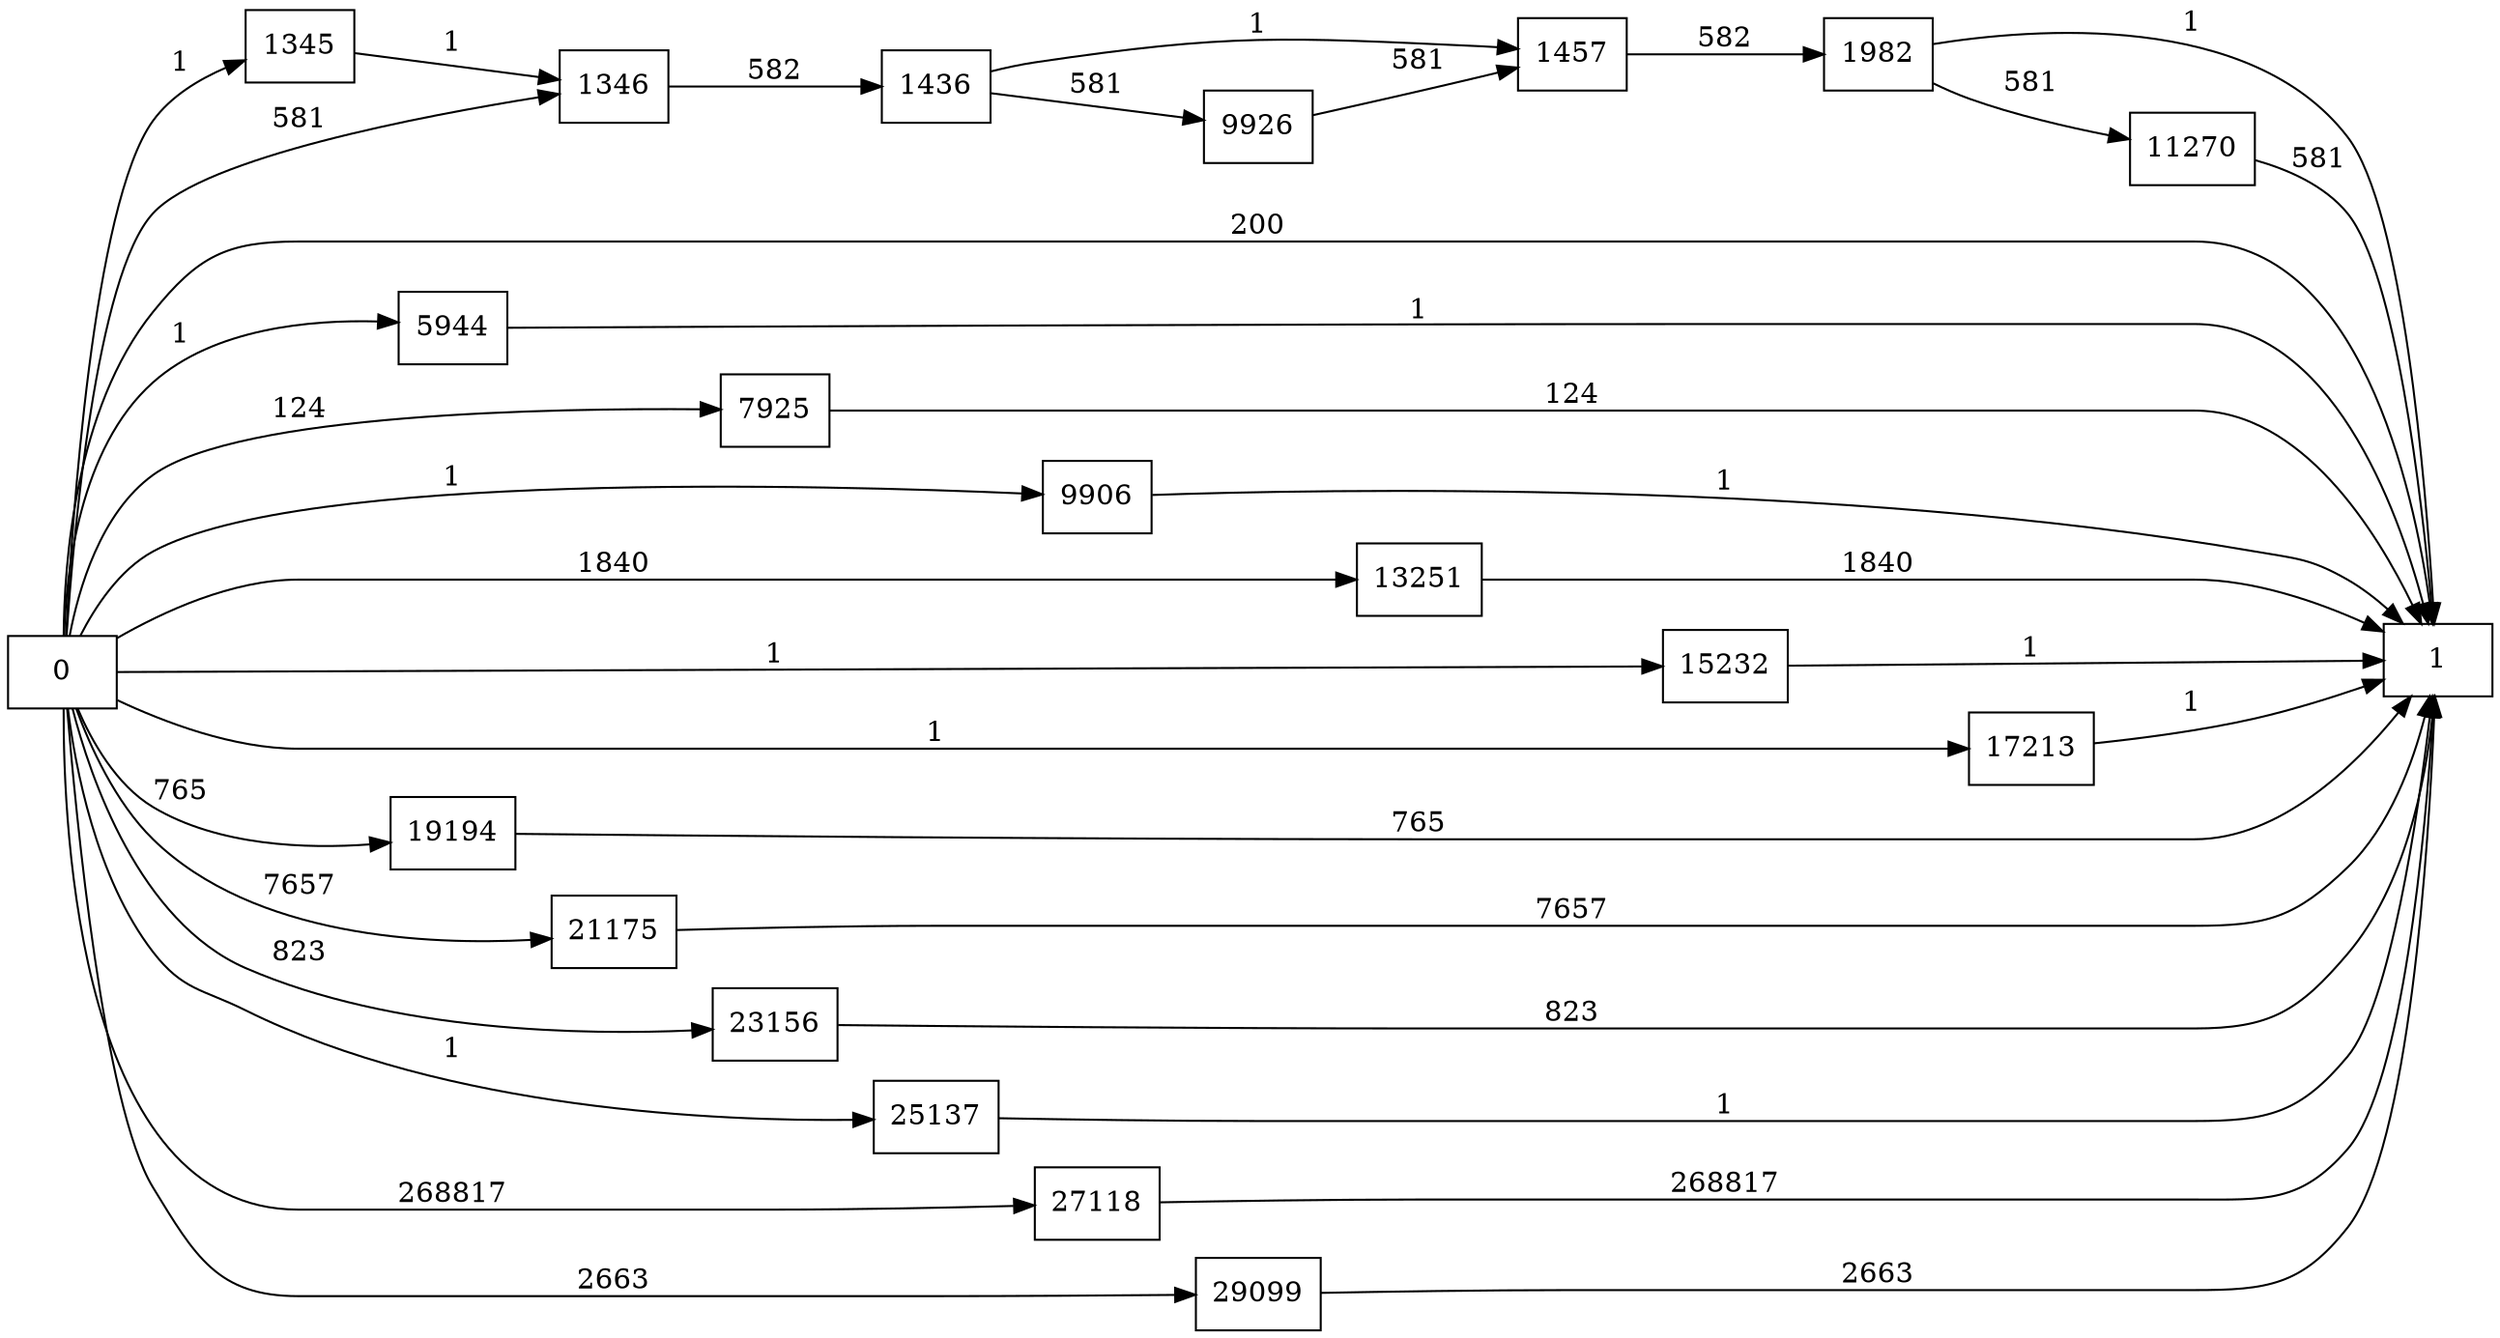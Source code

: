 digraph {
	graph [rankdir=LR]
	node [shape=rectangle]
	1345 -> 1346 [label=1]
	1346 -> 1436 [label=582]
	1436 -> 1457 [label=1]
	1436 -> 9926 [label=581]
	1457 -> 1982 [label=582]
	1982 -> 1 [label=1]
	1982 -> 11270 [label=581]
	5944 -> 1 [label=1]
	7925 -> 1 [label=124]
	9906 -> 1 [label=1]
	9926 -> 1457 [label=581]
	11270 -> 1 [label=581]
	13251 -> 1 [label=1840]
	15232 -> 1 [label=1]
	17213 -> 1 [label=1]
	19194 -> 1 [label=765]
	21175 -> 1 [label=7657]
	23156 -> 1 [label=823]
	25137 -> 1 [label=1]
	27118 -> 1 [label=268817]
	29099 -> 1 [label=2663]
	0 -> 1346 [label=581]
	0 -> 1345 [label=1]
	0 -> 1 [label=200]
	0 -> 5944 [label=1]
	0 -> 7925 [label=124]
	0 -> 9906 [label=1]
	0 -> 13251 [label=1840]
	0 -> 15232 [label=1]
	0 -> 17213 [label=1]
	0 -> 19194 [label=765]
	0 -> 21175 [label=7657]
	0 -> 23156 [label=823]
	0 -> 25137 [label=1]
	0 -> 27118 [label=268817]
	0 -> 29099 [label=2663]
}
